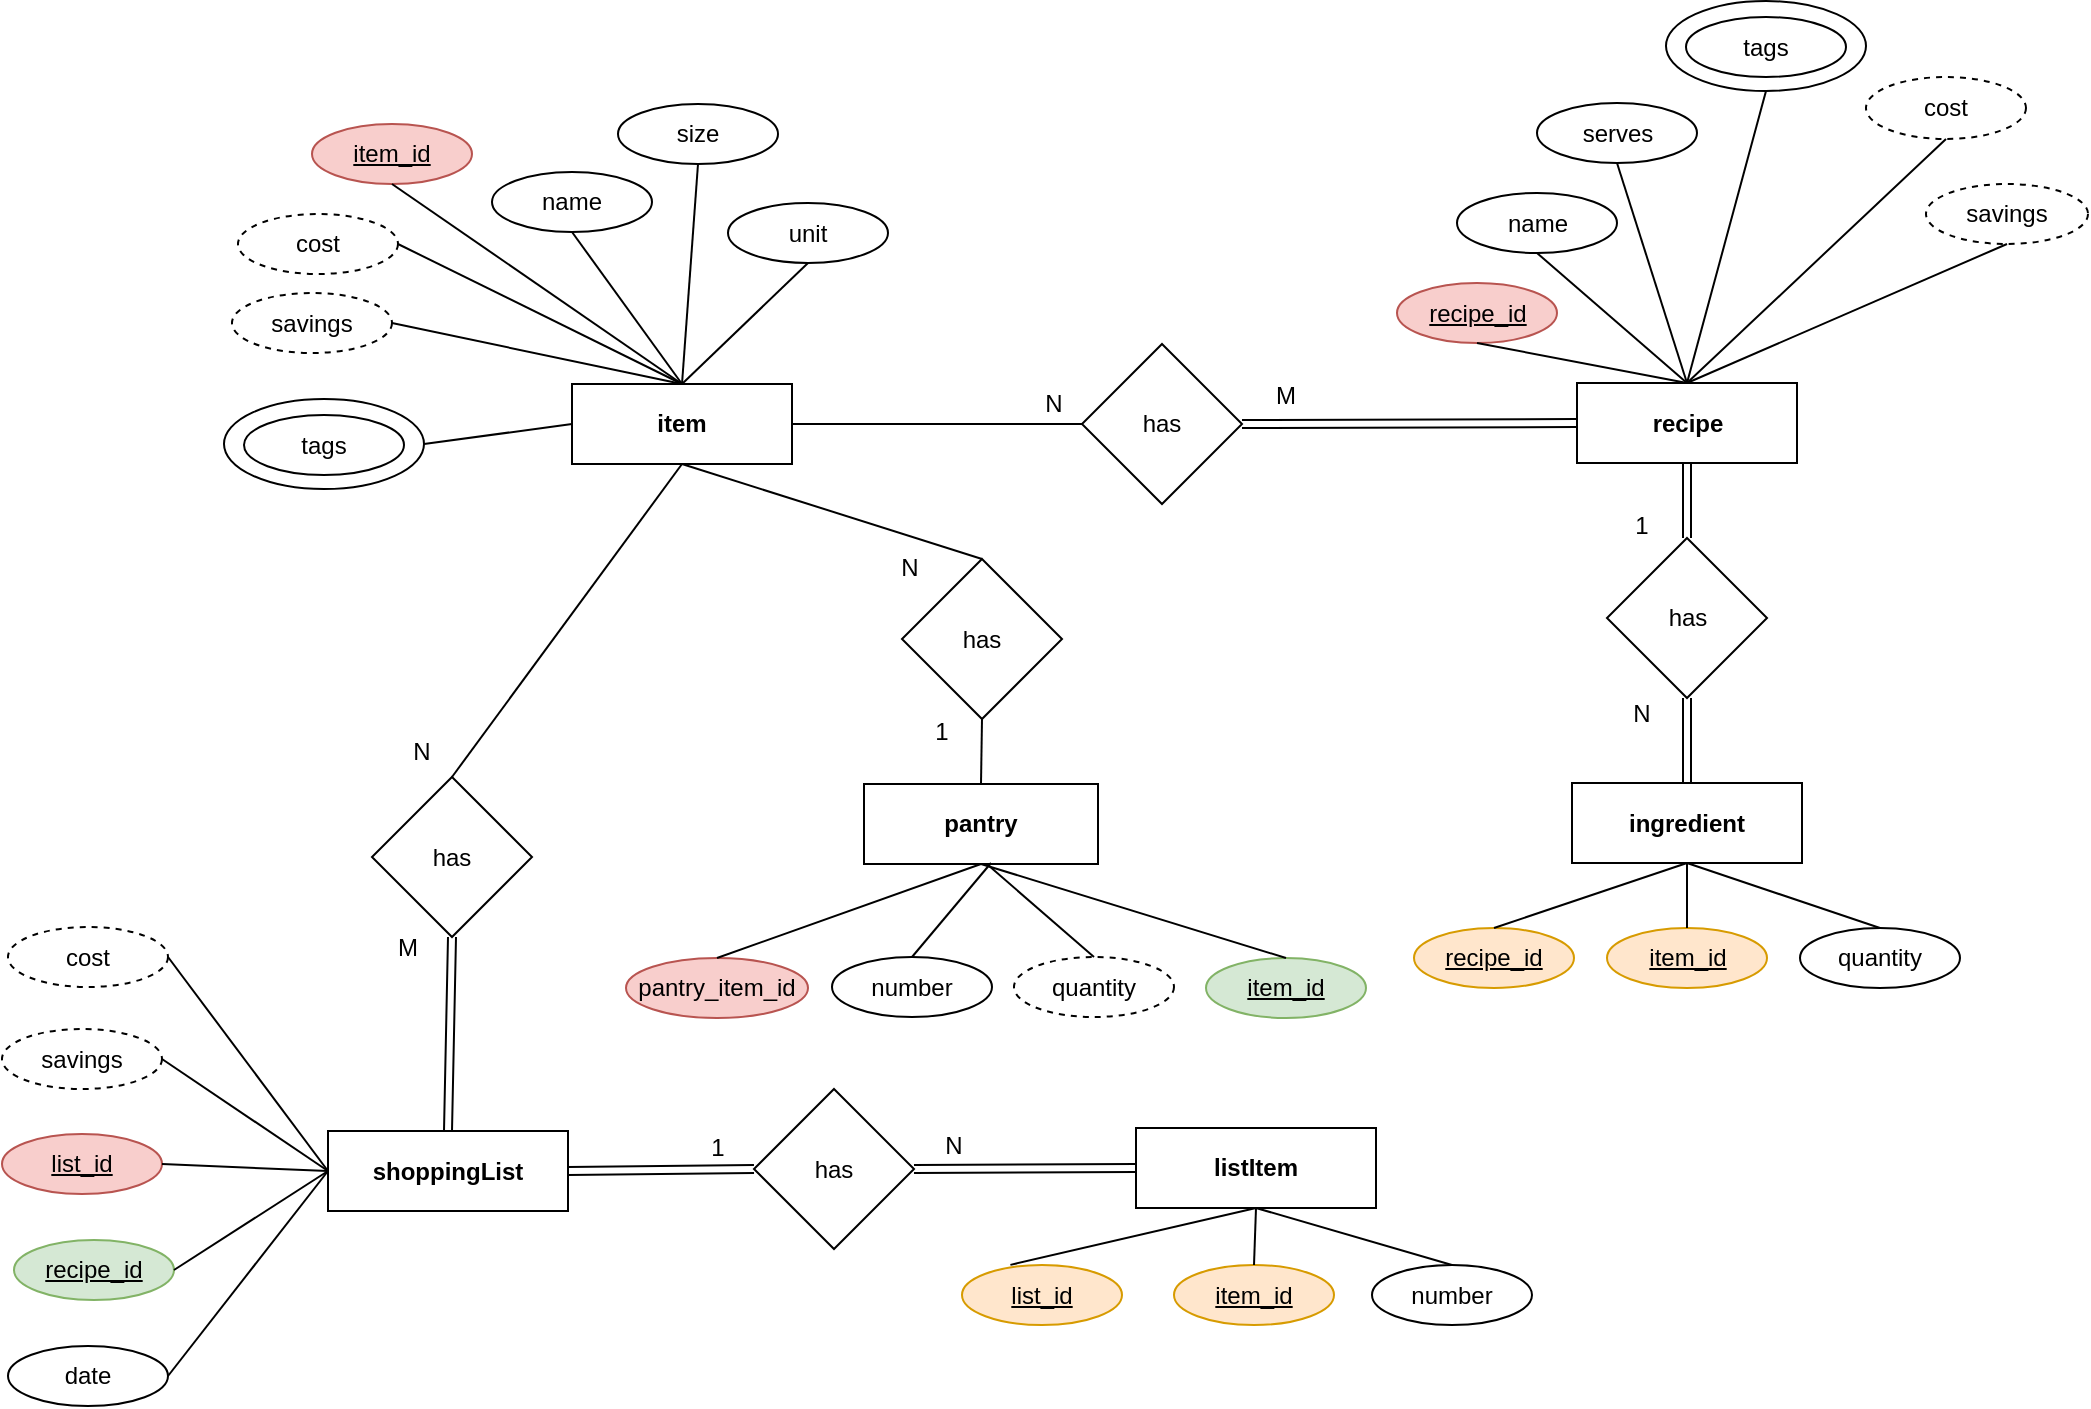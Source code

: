 <mxfile version="10.6.9" type="github"><diagram name="Page-1" id="efa7a0a1-bf9b-a30e-e6df-94a7791c09e9"><mxGraphModel dx="1311" dy="810" grid="1" gridSize="10" guides="1" tooltips="1" connect="1" arrows="1" fold="1" page="1" pageScale="1" pageWidth="1169" pageHeight="827" background="#ffffff" math="0" shadow="0"><root><mxCell id="0"/><mxCell id="1" parent="0"/><mxCell id="xUlILbrRPCkqYnxF31UA-114" value="item" style="rounded=0;whiteSpace=wrap;html=1;fontStyle=1" parent="1" vertex="1"><mxGeometry x="353" y="270" width="110" height="40" as="geometry"/></mxCell><mxCell id="xUlILbrRPCkqYnxF31UA-116" value="recipe" style="rounded=0;whiteSpace=wrap;html=1;fontStyle=1" parent="1" vertex="1"><mxGeometry x="855.5" y="269.5" width="110" height="40" as="geometry"/></mxCell><mxCell id="xUlILbrRPCkqYnxF31UA-117" value="shoppingList" style="rounded=0;whiteSpace=wrap;html=1;fontStyle=1" parent="1" vertex="1"><mxGeometry x="231" y="643.5" width="120" height="40" as="geometry"/></mxCell><mxCell id="xUlILbrRPCkqYnxF31UA-118" value="pantry" style="rounded=0;whiteSpace=wrap;html=1;fontStyle=1" parent="1" vertex="1"><mxGeometry x="499" y="470" width="117" height="40" as="geometry"/></mxCell><mxCell id="xUlILbrRPCkqYnxF31UA-119" value="item_id" style="ellipse;whiteSpace=wrap;html=1;fillColor=#f8cecc;strokeColor=#b85450;fontStyle=4" parent="1" vertex="1"><mxGeometry x="223" y="140" width="80" height="30" as="geometry"/></mxCell><mxCell id="xUlILbrRPCkqYnxF31UA-120" value="name" style="ellipse;whiteSpace=wrap;html=1;" parent="1" vertex="1"><mxGeometry x="313" y="164" width="80" height="30" as="geometry"/></mxCell><mxCell id="xUlILbrRPCkqYnxF31UA-121" value="unit" style="ellipse;whiteSpace=wrap;html=1;" parent="1" vertex="1"><mxGeometry x="431" y="179.5" width="80" height="30" as="geometry"/></mxCell><mxCell id="RyKfsFZALg2lpTH0nWte-1" value="size" style="ellipse;whiteSpace=wrap;html=1;" vertex="1" parent="1"><mxGeometry x="376" y="130" width="80" height="30" as="geometry"/></mxCell><mxCell id="RyKfsFZALg2lpTH0nWte-2" value="" style="endArrow=none;html=1;entryX=0.5;entryY=1;entryDx=0;entryDy=0;exitX=0.5;exitY=0;exitDx=0;exitDy=0;" edge="1" parent="1" source="xUlILbrRPCkqYnxF31UA-114" target="xUlILbrRPCkqYnxF31UA-119"><mxGeometry width="50" height="50" relative="1" as="geometry"><mxPoint x="231" y="350" as="sourcePoint"/><mxPoint x="281" y="300" as="targetPoint"/></mxGeometry></mxCell><mxCell id="RyKfsFZALg2lpTH0nWte-3" value="" style="endArrow=none;html=1;entryX=0.5;entryY=1;entryDx=0;entryDy=0;exitX=0.5;exitY=0;exitDx=0;exitDy=0;" edge="1" parent="1" source="xUlILbrRPCkqYnxF31UA-114" target="xUlILbrRPCkqYnxF31UA-120"><mxGeometry width="50" height="50" relative="1" as="geometry"><mxPoint x="371" y="290" as="sourcePoint"/><mxPoint x="421" y="240" as="targetPoint"/></mxGeometry></mxCell><mxCell id="RyKfsFZALg2lpTH0nWte-4" value="" style="endArrow=none;html=1;entryX=0.5;entryY=1;entryDx=0;entryDy=0;exitX=0.5;exitY=0;exitDx=0;exitDy=0;" edge="1" parent="1" source="xUlILbrRPCkqYnxF31UA-114" target="RyKfsFZALg2lpTH0nWte-1"><mxGeometry width="50" height="50" relative="1" as="geometry"><mxPoint x="401" y="290" as="sourcePoint"/><mxPoint x="451" y="240" as="targetPoint"/></mxGeometry></mxCell><mxCell id="RyKfsFZALg2lpTH0nWte-5" value="" style="endArrow=none;html=1;entryX=0.5;entryY=1;entryDx=0;entryDy=0;exitX=0.5;exitY=0;exitDx=0;exitDy=0;" edge="1" parent="1" source="xUlILbrRPCkqYnxF31UA-114" target="xUlILbrRPCkqYnxF31UA-121"><mxGeometry width="50" height="50" relative="1" as="geometry"><mxPoint x="491" y="300" as="sourcePoint"/><mxPoint x="541" y="250" as="targetPoint"/></mxGeometry></mxCell><mxCell id="RyKfsFZALg2lpTH0nWte-6" value="recipe_id" style="ellipse;whiteSpace=wrap;html=1;fillColor=#f8cecc;strokeColor=#b85450;fontStyle=4" vertex="1" parent="1"><mxGeometry x="765.5" y="219.5" width="80" height="30" as="geometry"/></mxCell><mxCell id="RyKfsFZALg2lpTH0nWte-7" value="name" style="ellipse;whiteSpace=wrap;html=1;" vertex="1" parent="1"><mxGeometry x="795.5" y="174.5" width="80" height="30" as="geometry"/></mxCell><mxCell id="RyKfsFZALg2lpTH0nWte-9" value="has" style="rhombus;whiteSpace=wrap;html=1;" vertex="1" parent="1"><mxGeometry x="253" y="466.5" width="80" height="80" as="geometry"/></mxCell><mxCell id="RyKfsFZALg2lpTH0nWte-12" value="cost" style="ellipse;whiteSpace=wrap;html=1;dashed=1;" vertex="1" parent="1"><mxGeometry x="186" y="185" width="80" height="30" as="geometry"/></mxCell><mxCell id="RyKfsFZALg2lpTH0nWte-13" value="savings" style="ellipse;whiteSpace=wrap;html=1;dashed=1;" vertex="1" parent="1"><mxGeometry x="183" y="224.5" width="80" height="30" as="geometry"/></mxCell><mxCell id="RyKfsFZALg2lpTH0nWte-14" value="list_id" style="ellipse;whiteSpace=wrap;html=1;fillColor=#f8cecc;strokeColor=#b85450;fontStyle=4" vertex="1" parent="1"><mxGeometry x="68" y="645" width="80" height="30" as="geometry"/></mxCell><mxCell id="RyKfsFZALg2lpTH0nWte-15" value="" style="endArrow=none;html=1;exitX=0.5;exitY=1;exitDx=0;exitDy=0;entryX=0.5;entryY=0;entryDx=0;entryDy=0;" edge="1" parent="1" source="xUlILbrRPCkqYnxF31UA-114" target="RyKfsFZALg2lpTH0nWte-9"><mxGeometry width="50" height="50" relative="1" as="geometry"><mxPoint x="541" y="470" as="sourcePoint"/><mxPoint x="591" y="420" as="targetPoint"/></mxGeometry></mxCell><mxCell id="RyKfsFZALg2lpTH0nWte-16" value="" style="shape=link;html=1;exitX=0.5;exitY=0;exitDx=0;exitDy=0;entryX=0.5;entryY=1;entryDx=0;entryDy=0;" edge="1" parent="1" source="xUlILbrRPCkqYnxF31UA-117" target="RyKfsFZALg2lpTH0nWte-9"><mxGeometry width="50" height="50" relative="1" as="geometry"><mxPoint x="256" y="584.5" as="sourcePoint"/><mxPoint x="306" y="534.5" as="targetPoint"/></mxGeometry></mxCell><mxCell id="RyKfsFZALg2lpTH0nWte-17" value="has" style="rhombus;whiteSpace=wrap;html=1;" vertex="1" parent="1"><mxGeometry x="608" y="250" width="80" height="80" as="geometry"/></mxCell><mxCell id="RyKfsFZALg2lpTH0nWte-18" value="" style="endArrow=none;html=1;exitX=1;exitY=0.5;exitDx=0;exitDy=0;entryX=0;entryY=0.5;entryDx=0;entryDy=0;" edge="1" parent="1" source="xUlILbrRPCkqYnxF31UA-114" target="RyKfsFZALg2lpTH0nWte-17"><mxGeometry width="50" height="50" relative="1" as="geometry"><mxPoint x="471" y="360" as="sourcePoint"/><mxPoint x="521" y="310" as="targetPoint"/></mxGeometry></mxCell><mxCell id="RyKfsFZALg2lpTH0nWte-19" value="" style="shape=link;html=1;exitX=1;exitY=0.5;exitDx=0;exitDy=0;entryX=0;entryY=0.5;entryDx=0;entryDy=0;" edge="1" parent="1" source="RyKfsFZALg2lpTH0nWte-17" target="xUlILbrRPCkqYnxF31UA-116"><mxGeometry width="50" height="50" relative="1" as="geometry"><mxPoint x="755.929" y="289.5" as="sourcePoint"/><mxPoint x="825.5" y="329.5" as="targetPoint"/></mxGeometry></mxCell><mxCell id="RyKfsFZALg2lpTH0nWte-20" value="" style="endArrow=none;html=1;entryX=0;entryY=0.5;entryDx=0;entryDy=0;exitX=1;exitY=0.5;exitDx=0;exitDy=0;" edge="1" parent="1" source="RyKfsFZALg2lpTH0nWte-14" target="xUlILbrRPCkqYnxF31UA-117"><mxGeometry width="50" height="50" relative="1" as="geometry"><mxPoint x="286" y="744.5" as="sourcePoint"/><mxPoint x="336" y="694.5" as="targetPoint"/></mxGeometry></mxCell><mxCell id="RyKfsFZALg2lpTH0nWte-24" value="N" style="text;html=1;strokeColor=none;fillColor=none;align=center;verticalAlign=middle;whiteSpace=wrap;rounded=0;dashed=1;" vertex="1" parent="1"><mxGeometry x="574" y="270" width="40" height="20" as="geometry"/></mxCell><mxCell id="RyKfsFZALg2lpTH0nWte-25" value="M" style="text;html=1;strokeColor=none;fillColor=none;align=center;verticalAlign=middle;whiteSpace=wrap;rounded=0;dashed=1;" vertex="1" parent="1"><mxGeometry x="690" y="265.5" width="40" height="20" as="geometry"/></mxCell><mxCell id="RyKfsFZALg2lpTH0nWte-26" value="N" style="text;html=1;strokeColor=none;fillColor=none;align=center;verticalAlign=middle;whiteSpace=wrap;rounded=0;dashed=1;" vertex="1" parent="1"><mxGeometry x="258" y="443.5" width="40" height="20" as="geometry"/></mxCell><mxCell id="RyKfsFZALg2lpTH0nWte-27" value="M" style="text;html=1;strokeColor=none;fillColor=none;align=center;verticalAlign=middle;whiteSpace=wrap;rounded=0;dashed=1;" vertex="1" parent="1"><mxGeometry x="251" y="541.5" width="40" height="20" as="geometry"/></mxCell><mxCell id="RyKfsFZALg2lpTH0nWte-28" value="" style="endArrow=none;html=1;entryX=0.5;entryY=1;entryDx=0;entryDy=0;exitX=0.5;exitY=0;exitDx=0;exitDy=0;" edge="1" parent="1" source="xUlILbrRPCkqYnxF31UA-116" target="RyKfsFZALg2lpTH0nWte-6"><mxGeometry width="50" height="50" relative="1" as="geometry"><mxPoint x="865.5" y="269.5" as="sourcePoint"/><mxPoint x="915.5" y="219.5" as="targetPoint"/></mxGeometry></mxCell><mxCell id="RyKfsFZALg2lpTH0nWte-29" value="" style="endArrow=none;html=1;entryX=0.5;entryY=1;entryDx=0;entryDy=0;exitX=0.5;exitY=0;exitDx=0;exitDy=0;" edge="1" parent="1" source="xUlILbrRPCkqYnxF31UA-116" target="RyKfsFZALg2lpTH0nWte-7"><mxGeometry width="50" height="50" relative="1" as="geometry"><mxPoint x="895.5" y="289.5" as="sourcePoint"/><mxPoint x="945.5" y="239.5" as="targetPoint"/></mxGeometry></mxCell><mxCell id="RyKfsFZALg2lpTH0nWte-31" value="serves" style="ellipse;whiteSpace=wrap;html=1;" vertex="1" parent="1"><mxGeometry x="835.5" y="129.5" width="80" height="30" as="geometry"/></mxCell><mxCell id="RyKfsFZALg2lpTH0nWte-32" value="" style="endArrow=none;html=1;entryX=0.5;entryY=1;entryDx=0;entryDy=0;exitX=0.5;exitY=0;exitDx=0;exitDy=0;" edge="1" parent="1" source="xUlILbrRPCkqYnxF31UA-116" target="RyKfsFZALg2lpTH0nWte-31"><mxGeometry width="50" height="50" relative="1" as="geometry"><mxPoint x="955.5" y="409.5" as="sourcePoint"/><mxPoint x="1005.5" y="359.5" as="targetPoint"/></mxGeometry></mxCell><mxCell id="RyKfsFZALg2lpTH0nWte-33" value="cost" style="ellipse;whiteSpace=wrap;html=1;dashed=1;" vertex="1" parent="1"><mxGeometry x="1000" y="116.5" width="80" height="31" as="geometry"/></mxCell><mxCell id="RyKfsFZALg2lpTH0nWte-34" value="savings" style="ellipse;whiteSpace=wrap;html=1;dashed=1;" vertex="1" parent="1"><mxGeometry x="1030" y="170" width="81" height="30" as="geometry"/></mxCell><mxCell id="RyKfsFZALg2lpTH0nWte-35" value="" style="endArrow=none;html=1;exitX=0.5;exitY=1;exitDx=0;exitDy=0;" edge="1" parent="1" source="RyKfsFZALg2lpTH0nWte-33"><mxGeometry width="50" height="50" relative="1" as="geometry"><mxPoint x="835.5" y="399.5" as="sourcePoint"/><mxPoint x="910.5" y="269.5" as="targetPoint"/></mxGeometry></mxCell><mxCell id="RyKfsFZALg2lpTH0nWte-36" value="" style="endArrow=none;html=1;exitX=0.5;exitY=1;exitDx=0;exitDy=0;" edge="1" parent="1" source="RyKfsFZALg2lpTH0nWte-34"><mxGeometry width="50" height="50" relative="1" as="geometry"><mxPoint x="905.5" y="389.5" as="sourcePoint"/><mxPoint x="910.5" y="269.5" as="targetPoint"/></mxGeometry></mxCell><mxCell id="RyKfsFZALg2lpTH0nWte-42" value="date" style="ellipse;whiteSpace=wrap;html=1;" vertex="1" parent="1"><mxGeometry x="71" y="751" width="80" height="30" as="geometry"/></mxCell><mxCell id="RyKfsFZALg2lpTH0nWte-43" value="" style="endArrow=none;html=1;exitX=0;exitY=0.5;exitDx=0;exitDy=0;entryX=1;entryY=0.5;entryDx=0;entryDy=0;" edge="1" parent="1" source="xUlILbrRPCkqYnxF31UA-117" target="RyKfsFZALg2lpTH0nWte-42"><mxGeometry width="50" height="50" relative="1" as="geometry"><mxPoint x="376" y="684.5" as="sourcePoint"/><mxPoint x="426" y="634.5" as="targetPoint"/></mxGeometry></mxCell><mxCell id="RyKfsFZALg2lpTH0nWte-44" value="item_id" style="ellipse;whiteSpace=wrap;html=1;fillColor=#d5e8d4;strokeColor=#82b366;fontStyle=4" vertex="1" parent="1"><mxGeometry x="670" y="557" width="80" height="30" as="geometry"/></mxCell><mxCell id="RyKfsFZALg2lpTH0nWte-51" value="" style="endArrow=none;html=1;entryX=0.5;entryY=0;entryDx=0;entryDy=0;exitX=1;exitY=0.5;exitDx=0;exitDy=0;" edge="1" parent="1" source="RyKfsFZALg2lpTH0nWte-12" target="xUlILbrRPCkqYnxF31UA-114"><mxGeometry width="50" height="50" relative="1" as="geometry"><mxPoint x="261" y="400" as="sourcePoint"/><mxPoint x="311" y="350" as="targetPoint"/></mxGeometry></mxCell><mxCell id="RyKfsFZALg2lpTH0nWte-52" value="" style="endArrow=none;html=1;entryX=0.5;entryY=0;entryDx=0;entryDy=0;exitX=1;exitY=0.5;exitDx=0;exitDy=0;" edge="1" parent="1" source="RyKfsFZALg2lpTH0nWte-13" target="xUlILbrRPCkqYnxF31UA-114"><mxGeometry width="50" height="50" relative="1" as="geometry"><mxPoint x="271" y="300" as="sourcePoint"/><mxPoint x="321" y="250" as="targetPoint"/></mxGeometry></mxCell><mxCell id="RyKfsFZALg2lpTH0nWte-54" value="cost" style="ellipse;whiteSpace=wrap;html=1;dashed=1;" vertex="1" parent="1"><mxGeometry x="71" y="541.5" width="80" height="30" as="geometry"/></mxCell><mxCell id="RyKfsFZALg2lpTH0nWte-55" value="savings" style="ellipse;whiteSpace=wrap;html=1;dashed=1;" vertex="1" parent="1"><mxGeometry x="68" y="592.5" width="80" height="30" as="geometry"/></mxCell><mxCell id="RyKfsFZALg2lpTH0nWte-59" value="" style="ellipse;whiteSpace=wrap;html=1;" vertex="1" parent="1"><mxGeometry x="179" y="277.5" width="100" height="45" as="geometry"/></mxCell><mxCell id="RyKfsFZALg2lpTH0nWte-60" value="tags" style="ellipse;whiteSpace=wrap;html=1;fontStyle=0" vertex="1" parent="1"><mxGeometry x="189" y="285.5" width="80" height="30" as="geometry"/></mxCell><mxCell id="RyKfsFZALg2lpTH0nWte-61" value="" style="ellipse;whiteSpace=wrap;html=1;" vertex="1" parent="1"><mxGeometry x="900" y="78.5" width="100" height="45" as="geometry"/></mxCell><mxCell id="RyKfsFZALg2lpTH0nWte-62" value="tags" style="ellipse;whiteSpace=wrap;html=1;fontStyle=0" vertex="1" parent="1"><mxGeometry x="910" y="86.5" width="80" height="30" as="geometry"/></mxCell><mxCell id="RyKfsFZALg2lpTH0nWte-63" value="" style="endArrow=none;html=1;entryX=0;entryY=0.5;entryDx=0;entryDy=0;exitX=1;exitY=0.5;exitDx=0;exitDy=0;" edge="1" parent="1" source="RyKfsFZALg2lpTH0nWte-59" target="xUlILbrRPCkqYnxF31UA-114"><mxGeometry width="50" height="50" relative="1" as="geometry"><mxPoint x="291" y="360" as="sourcePoint"/><mxPoint x="341" y="310" as="targetPoint"/></mxGeometry></mxCell><mxCell id="RyKfsFZALg2lpTH0nWte-64" value="" style="endArrow=none;html=1;entryX=0.5;entryY=1;entryDx=0;entryDy=0;" edge="1" parent="1" target="RyKfsFZALg2lpTH0nWte-61"><mxGeometry width="50" height="50" relative="1" as="geometry"><mxPoint x="910.5" y="269.5" as="sourcePoint"/><mxPoint x="995.5" y="329.5" as="targetPoint"/></mxGeometry></mxCell><mxCell id="RyKfsFZALg2lpTH0nWte-65" value="recipe_id" style="ellipse;whiteSpace=wrap;html=1;fillColor=#d5e8d4;strokeColor=#82b366;fontStyle=4" vertex="1" parent="1"><mxGeometry x="74" y="698" width="80" height="30" as="geometry"/></mxCell><mxCell id="RyKfsFZALg2lpTH0nWte-66" value="" style="endArrow=none;html=1;entryX=0;entryY=0.5;entryDx=0;entryDy=0;exitX=1;exitY=0.5;exitDx=0;exitDy=0;" edge="1" parent="1" source="RyKfsFZALg2lpTH0nWte-65" target="xUlILbrRPCkqYnxF31UA-117"><mxGeometry width="50" height="50" relative="1" as="geometry"><mxPoint x="286" y="724.5" as="sourcePoint"/><mxPoint x="336" y="674.5" as="targetPoint"/></mxGeometry></mxCell><mxCell id="RyKfsFZALg2lpTH0nWte-73" value="number" style="ellipse;whiteSpace=wrap;html=1;" vertex="1" parent="1"><mxGeometry x="483" y="556.5" width="80" height="30" as="geometry"/></mxCell><mxCell id="RyKfsFZALg2lpTH0nWte-74" value="" style="endArrow=none;html=1;entryX=0.5;entryY=1;entryDx=0;entryDy=0;exitX=0.5;exitY=0;exitDx=0;exitDy=0;" edge="1" parent="1" source="RyKfsFZALg2lpTH0nWte-44" target="xUlILbrRPCkqYnxF31UA-118"><mxGeometry width="50" height="50" relative="1" as="geometry"><mxPoint x="392.5" y="519.5" as="sourcePoint"/><mxPoint x="442.5" y="469.5" as="targetPoint"/></mxGeometry></mxCell><mxCell id="RyKfsFZALg2lpTH0nWte-75" value="" style="endArrow=none;html=1;exitX=0.5;exitY=0;exitDx=0;exitDy=0;" edge="1" parent="1" source="RyKfsFZALg2lpTH0nWte-73"><mxGeometry width="50" height="50" relative="1" as="geometry"><mxPoint x="512.5" y="559.5" as="sourcePoint"/><mxPoint x="562.5" y="509.5" as="targetPoint"/></mxGeometry></mxCell><mxCell id="RyKfsFZALg2lpTH0nWte-76" value="" style="endArrow=none;html=1;exitX=1;exitY=0.5;exitDx=0;exitDy=0;entryX=0;entryY=0.5;entryDx=0;entryDy=0;" edge="1" parent="1" source="RyKfsFZALg2lpTH0nWte-54" target="xUlILbrRPCkqYnxF31UA-117"><mxGeometry width="50" height="50" relative="1" as="geometry"><mxPoint x="176" y="634.5" as="sourcePoint"/><mxPoint x="226" y="584.5" as="targetPoint"/></mxGeometry></mxCell><mxCell id="RyKfsFZALg2lpTH0nWte-77" value="" style="endArrow=none;html=1;entryX=0;entryY=0.5;entryDx=0;entryDy=0;exitX=1;exitY=0.5;exitDx=0;exitDy=0;" edge="1" parent="1" source="RyKfsFZALg2lpTH0nWte-55" target="xUlILbrRPCkqYnxF31UA-117"><mxGeometry width="50" height="50" relative="1" as="geometry"><mxPoint x="136" y="684.5" as="sourcePoint"/><mxPoint x="186" y="634.5" as="targetPoint"/></mxGeometry></mxCell><mxCell id="RyKfsFZALg2lpTH0nWte-82" value="ingredient" style="rounded=0;whiteSpace=wrap;html=1;fontStyle=1" vertex="1" parent="1"><mxGeometry x="853" y="469.5" width="115" height="40" as="geometry"/></mxCell><mxCell id="RyKfsFZALg2lpTH0nWte-83" value="recipe_id" style="ellipse;whiteSpace=wrap;html=1;fillColor=#ffe6cc;strokeColor=#d79b00;fontStyle=4" vertex="1" parent="1"><mxGeometry x="774" y="542" width="80" height="30" as="geometry"/></mxCell><mxCell id="RyKfsFZALg2lpTH0nWte-84" value="item_id" style="ellipse;whiteSpace=wrap;html=1;fillColor=#ffe6cc;strokeColor=#d79b00;fontStyle=4" vertex="1" parent="1"><mxGeometry x="870.5" y="542" width="80" height="30" as="geometry"/></mxCell><mxCell id="RyKfsFZALg2lpTH0nWte-85" value="quantity" style="ellipse;whiteSpace=wrap;html=1;" vertex="1" parent="1"><mxGeometry x="967" y="542" width="80" height="30" as="geometry"/></mxCell><mxCell id="RyKfsFZALg2lpTH0nWte-87" value="" style="endArrow=none;html=1;entryX=0.5;entryY=1;entryDx=0;entryDy=0;exitX=0.5;exitY=0;exitDx=0;exitDy=0;" edge="1" parent="1" source="RyKfsFZALg2lpTH0nWte-83" target="RyKfsFZALg2lpTH0nWte-82"><mxGeometry width="50" height="50" relative="1" as="geometry"><mxPoint x="780.5" y="539.5" as="sourcePoint"/><mxPoint x="830.5" y="489.5" as="targetPoint"/></mxGeometry></mxCell><mxCell id="RyKfsFZALg2lpTH0nWte-88" value="" style="endArrow=none;html=1;exitX=0.5;exitY=1;exitDx=0;exitDy=0;entryX=0.5;entryY=0;entryDx=0;entryDy=0;" edge="1" parent="1" source="RyKfsFZALg2lpTH0nWte-82" target="RyKfsFZALg2lpTH0nWte-84"><mxGeometry width="50" height="50" relative="1" as="geometry"><mxPoint x="1030.5" y="559.5" as="sourcePoint"/><mxPoint x="1080.5" y="509.5" as="targetPoint"/></mxGeometry></mxCell><mxCell id="RyKfsFZALg2lpTH0nWte-89" value="" style="endArrow=none;html=1;exitX=0.5;exitY=1;exitDx=0;exitDy=0;entryX=0.5;entryY=0;entryDx=0;entryDy=0;" edge="1" parent="1" source="RyKfsFZALg2lpTH0nWte-82" target="RyKfsFZALg2lpTH0nWte-85"><mxGeometry width="50" height="50" relative="1" as="geometry"><mxPoint x="1000.5" y="489.5" as="sourcePoint"/><mxPoint x="1050.5" y="439.5" as="targetPoint"/></mxGeometry></mxCell><mxCell id="RyKfsFZALg2lpTH0nWte-90" value="quantity" style="ellipse;whiteSpace=wrap;html=1;dashed=1;" vertex="1" parent="1"><mxGeometry x="574" y="556.5" width="80" height="30" as="geometry"/></mxCell><mxCell id="RyKfsFZALg2lpTH0nWte-91" value="" style="endArrow=none;html=1;entryX=0.5;entryY=0;entryDx=0;entryDy=0;" edge="1" parent="1" target="RyKfsFZALg2lpTH0nWte-90"><mxGeometry width="50" height="50" relative="1" as="geometry"><mxPoint x="561" y="510.5" as="sourcePoint"/><mxPoint x="701" y="487.5" as="targetPoint"/></mxGeometry></mxCell><mxCell id="RyKfsFZALg2lpTH0nWte-92" value="has" style="rhombus;whiteSpace=wrap;html=1;" vertex="1" parent="1"><mxGeometry x="870.5" y="347" width="80" height="80" as="geometry"/></mxCell><mxCell id="RyKfsFZALg2lpTH0nWte-94" value="" style="shape=link;html=1;entryX=0.5;entryY=1;entryDx=0;entryDy=0;exitX=0.5;exitY=0;exitDx=0;exitDy=0;" edge="1" parent="1" source="RyKfsFZALg2lpTH0nWte-92" target="xUlILbrRPCkqYnxF31UA-116"><mxGeometry width="50" height="50" relative="1" as="geometry"><mxPoint x="841" y="400" as="sourcePoint"/><mxPoint x="891" y="350" as="targetPoint"/></mxGeometry></mxCell><mxCell id="RyKfsFZALg2lpTH0nWte-97" value="" style="shape=link;html=1;exitX=0.5;exitY=0;exitDx=0;exitDy=0;entryX=0.5;entryY=1;entryDx=0;entryDy=0;" edge="1" parent="1" source="RyKfsFZALg2lpTH0nWte-82" target="RyKfsFZALg2lpTH0nWte-92"><mxGeometry width="50" height="50" relative="1" as="geometry"><mxPoint x="879.5" y="465" as="sourcePoint"/><mxPoint x="929.5" y="415" as="targetPoint"/></mxGeometry></mxCell><mxCell id="RyKfsFZALg2lpTH0nWte-98" value="has" style="rhombus;whiteSpace=wrap;html=1;" vertex="1" parent="1"><mxGeometry x="518" y="357.5" width="80" height="80" as="geometry"/></mxCell><mxCell id="RyKfsFZALg2lpTH0nWte-101" value="" style="endArrow=none;html=1;entryX=0.5;entryY=1;entryDx=0;entryDy=0;exitX=0.5;exitY=0;exitDx=0;exitDy=0;" edge="1" parent="1" source="RyKfsFZALg2lpTH0nWte-98" target="xUlILbrRPCkqYnxF31UA-114"><mxGeometry width="50" height="50" relative="1" as="geometry"><mxPoint x="491" y="440" as="sourcePoint"/><mxPoint x="541" y="390" as="targetPoint"/></mxGeometry></mxCell><mxCell id="RyKfsFZALg2lpTH0nWte-102" value="" style="endArrow=none;html=1;entryX=0.5;entryY=1;entryDx=0;entryDy=0;exitX=0.5;exitY=0;exitDx=0;exitDy=0;" edge="1" parent="1" source="xUlILbrRPCkqYnxF31UA-118" target="RyKfsFZALg2lpTH0nWte-98"><mxGeometry width="50" height="50" relative="1" as="geometry"><mxPoint x="462" y="546.5" as="sourcePoint"/><mxPoint x="512" y="496.5" as="targetPoint"/></mxGeometry></mxCell><mxCell id="RyKfsFZALg2lpTH0nWte-103" value="N" style="text;html=1;strokeColor=none;fillColor=none;align=center;verticalAlign=middle;whiteSpace=wrap;rounded=0;dashed=1;" vertex="1" parent="1"><mxGeometry x="868" y="425" width="40" height="20" as="geometry"/></mxCell><mxCell id="RyKfsFZALg2lpTH0nWte-104" value="1" style="text;html=1;strokeColor=none;fillColor=none;align=center;verticalAlign=middle;whiteSpace=wrap;rounded=0;dashed=1;" vertex="1" parent="1"><mxGeometry x="868" y="331" width="40" height="20" as="geometry"/></mxCell><mxCell id="RyKfsFZALg2lpTH0nWte-105" value="N" style="text;html=1;strokeColor=none;fillColor=none;align=center;verticalAlign=middle;whiteSpace=wrap;rounded=0;dashed=1;" vertex="1" parent="1"><mxGeometry x="502" y="351.5" width="40" height="20" as="geometry"/></mxCell><mxCell id="RyKfsFZALg2lpTH0nWte-106" value="1" style="text;html=1;strokeColor=none;fillColor=none;align=center;verticalAlign=middle;whiteSpace=wrap;rounded=0;dashed=1;" vertex="1" parent="1"><mxGeometry x="518" y="433.5" width="40" height="20" as="geometry"/></mxCell><mxCell id="RyKfsFZALg2lpTH0nWte-108" value="listItem" style="rounded=0;whiteSpace=wrap;html=1;fontStyle=1" vertex="1" parent="1"><mxGeometry x="635" y="642" width="120" height="40" as="geometry"/></mxCell><mxCell id="RyKfsFZALg2lpTH0nWte-112" value="list_id" style="ellipse;whiteSpace=wrap;html=1;fillColor=#ffe6cc;strokeColor=#d79b00;fontStyle=4" vertex="1" parent="1"><mxGeometry x="548" y="710.5" width="80" height="30" as="geometry"/></mxCell><mxCell id="RyKfsFZALg2lpTH0nWte-113" value="item_id" style="ellipse;whiteSpace=wrap;html=1;fillColor=#ffe6cc;strokeColor=#d79b00;fontStyle=4" vertex="1" parent="1"><mxGeometry x="654" y="710.5" width="80" height="30" as="geometry"/></mxCell><mxCell id="RyKfsFZALg2lpTH0nWte-114" value="number" style="ellipse;whiteSpace=wrap;html=1;" vertex="1" parent="1"><mxGeometry x="753" y="710.5" width="80" height="30" as="geometry"/></mxCell><mxCell id="RyKfsFZALg2lpTH0nWte-115" value="" style="endArrow=none;html=1;entryX=0.5;entryY=1;entryDx=0;entryDy=0;exitX=0.5;exitY=1;exitDx=0;exitDy=0;" edge="1" parent="1" source="RyKfsFZALg2lpTH0nWte-108"><mxGeometry width="50" height="50" relative="1" as="geometry"><mxPoint x="447.5" y="739" as="sourcePoint"/><mxPoint x="572.214" y="710.429" as="targetPoint"/></mxGeometry></mxCell><mxCell id="RyKfsFZALg2lpTH0nWte-116" value="" style="endArrow=none;html=1;exitX=0.5;exitY=0;exitDx=0;exitDy=0;entryX=0.5;entryY=1;entryDx=0;entryDy=0;" edge="1" parent="1" source="RyKfsFZALg2lpTH0nWte-113" target="RyKfsFZALg2lpTH0nWte-108"><mxGeometry width="50" height="50" relative="1" as="geometry"><mxPoint x="851" y="680.5" as="sourcePoint"/><mxPoint x="705.714" y="681.929" as="targetPoint"/></mxGeometry></mxCell><mxCell id="RyKfsFZALg2lpTH0nWte-117" value="" style="endArrow=none;html=1;exitX=0.5;exitY=0;exitDx=0;exitDy=0;entryX=0.5;entryY=1;entryDx=0;entryDy=0;" edge="1" parent="1" source="RyKfsFZALg2lpTH0nWte-114" target="RyKfsFZALg2lpTH0nWte-108"><mxGeometry width="50" height="50" relative="1" as="geometry"><mxPoint x="841" y="720.5" as="sourcePoint"/><mxPoint x="830" y="650.5" as="targetPoint"/></mxGeometry></mxCell><mxCell id="RyKfsFZALg2lpTH0nWte-118" value="has" style="rhombus;whiteSpace=wrap;html=1;" vertex="1" parent="1"><mxGeometry x="444" y="622.5" width="80" height="80" as="geometry"/></mxCell><mxCell id="RyKfsFZALg2lpTH0nWte-123" value="" style="shape=link;html=1;entryX=0;entryY=0.5;entryDx=0;entryDy=0;exitX=1;exitY=0.5;exitDx=0;exitDy=0;" edge="1" parent="1" source="xUlILbrRPCkqYnxF31UA-117" target="RyKfsFZALg2lpTH0nWte-118"><mxGeometry width="50" height="50" relative="1" as="geometry"><mxPoint x="363" y="750" as="sourcePoint"/><mxPoint x="413" y="700" as="targetPoint"/></mxGeometry></mxCell><mxCell id="RyKfsFZALg2lpTH0nWte-124" value="" style="shape=link;html=1;exitX=1;exitY=0.5;exitDx=0;exitDy=0;entryX=0;entryY=0.5;entryDx=0;entryDy=0;" edge="1" parent="1" source="RyKfsFZALg2lpTH0nWte-118" target="RyKfsFZALg2lpTH0nWte-108"><mxGeometry width="50" height="50" relative="1" as="geometry"><mxPoint x="553" y="650" as="sourcePoint"/><mxPoint x="603" y="600" as="targetPoint"/></mxGeometry></mxCell><mxCell id="RyKfsFZALg2lpTH0nWte-125" value="1" style="text;html=1;strokeColor=none;fillColor=none;align=center;verticalAlign=middle;whiteSpace=wrap;rounded=0;dashed=1;" vertex="1" parent="1"><mxGeometry x="406" y="642" width="40" height="20" as="geometry"/></mxCell><mxCell id="RyKfsFZALg2lpTH0nWte-126" value="N" style="text;html=1;strokeColor=none;fillColor=none;align=center;verticalAlign=middle;whiteSpace=wrap;rounded=0;dashed=1;" vertex="1" parent="1"><mxGeometry x="524" y="641" width="40" height="20" as="geometry"/></mxCell><mxCell id="RyKfsFZALg2lpTH0nWte-127" value="pantry_item_id" style="ellipse;whiteSpace=wrap;html=1;fillColor=#f8cecc;strokeColor=#b85450;" vertex="1" parent="1"><mxGeometry x="380" y="557" width="91" height="30" as="geometry"/></mxCell><mxCell id="RyKfsFZALg2lpTH0nWte-130" value="" style="endArrow=none;html=1;exitX=0.5;exitY=0;exitDx=0;exitDy=0;entryX=0.5;entryY=1;entryDx=0;entryDy=0;" edge="1" parent="1" source="RyKfsFZALg2lpTH0nWte-127" target="xUlILbrRPCkqYnxF31UA-118"><mxGeometry width="50" height="50" relative="1" as="geometry"><mxPoint x="410" y="520" as="sourcePoint"/><mxPoint x="460" y="470" as="targetPoint"/></mxGeometry></mxCell></root></mxGraphModel></diagram></mxfile>